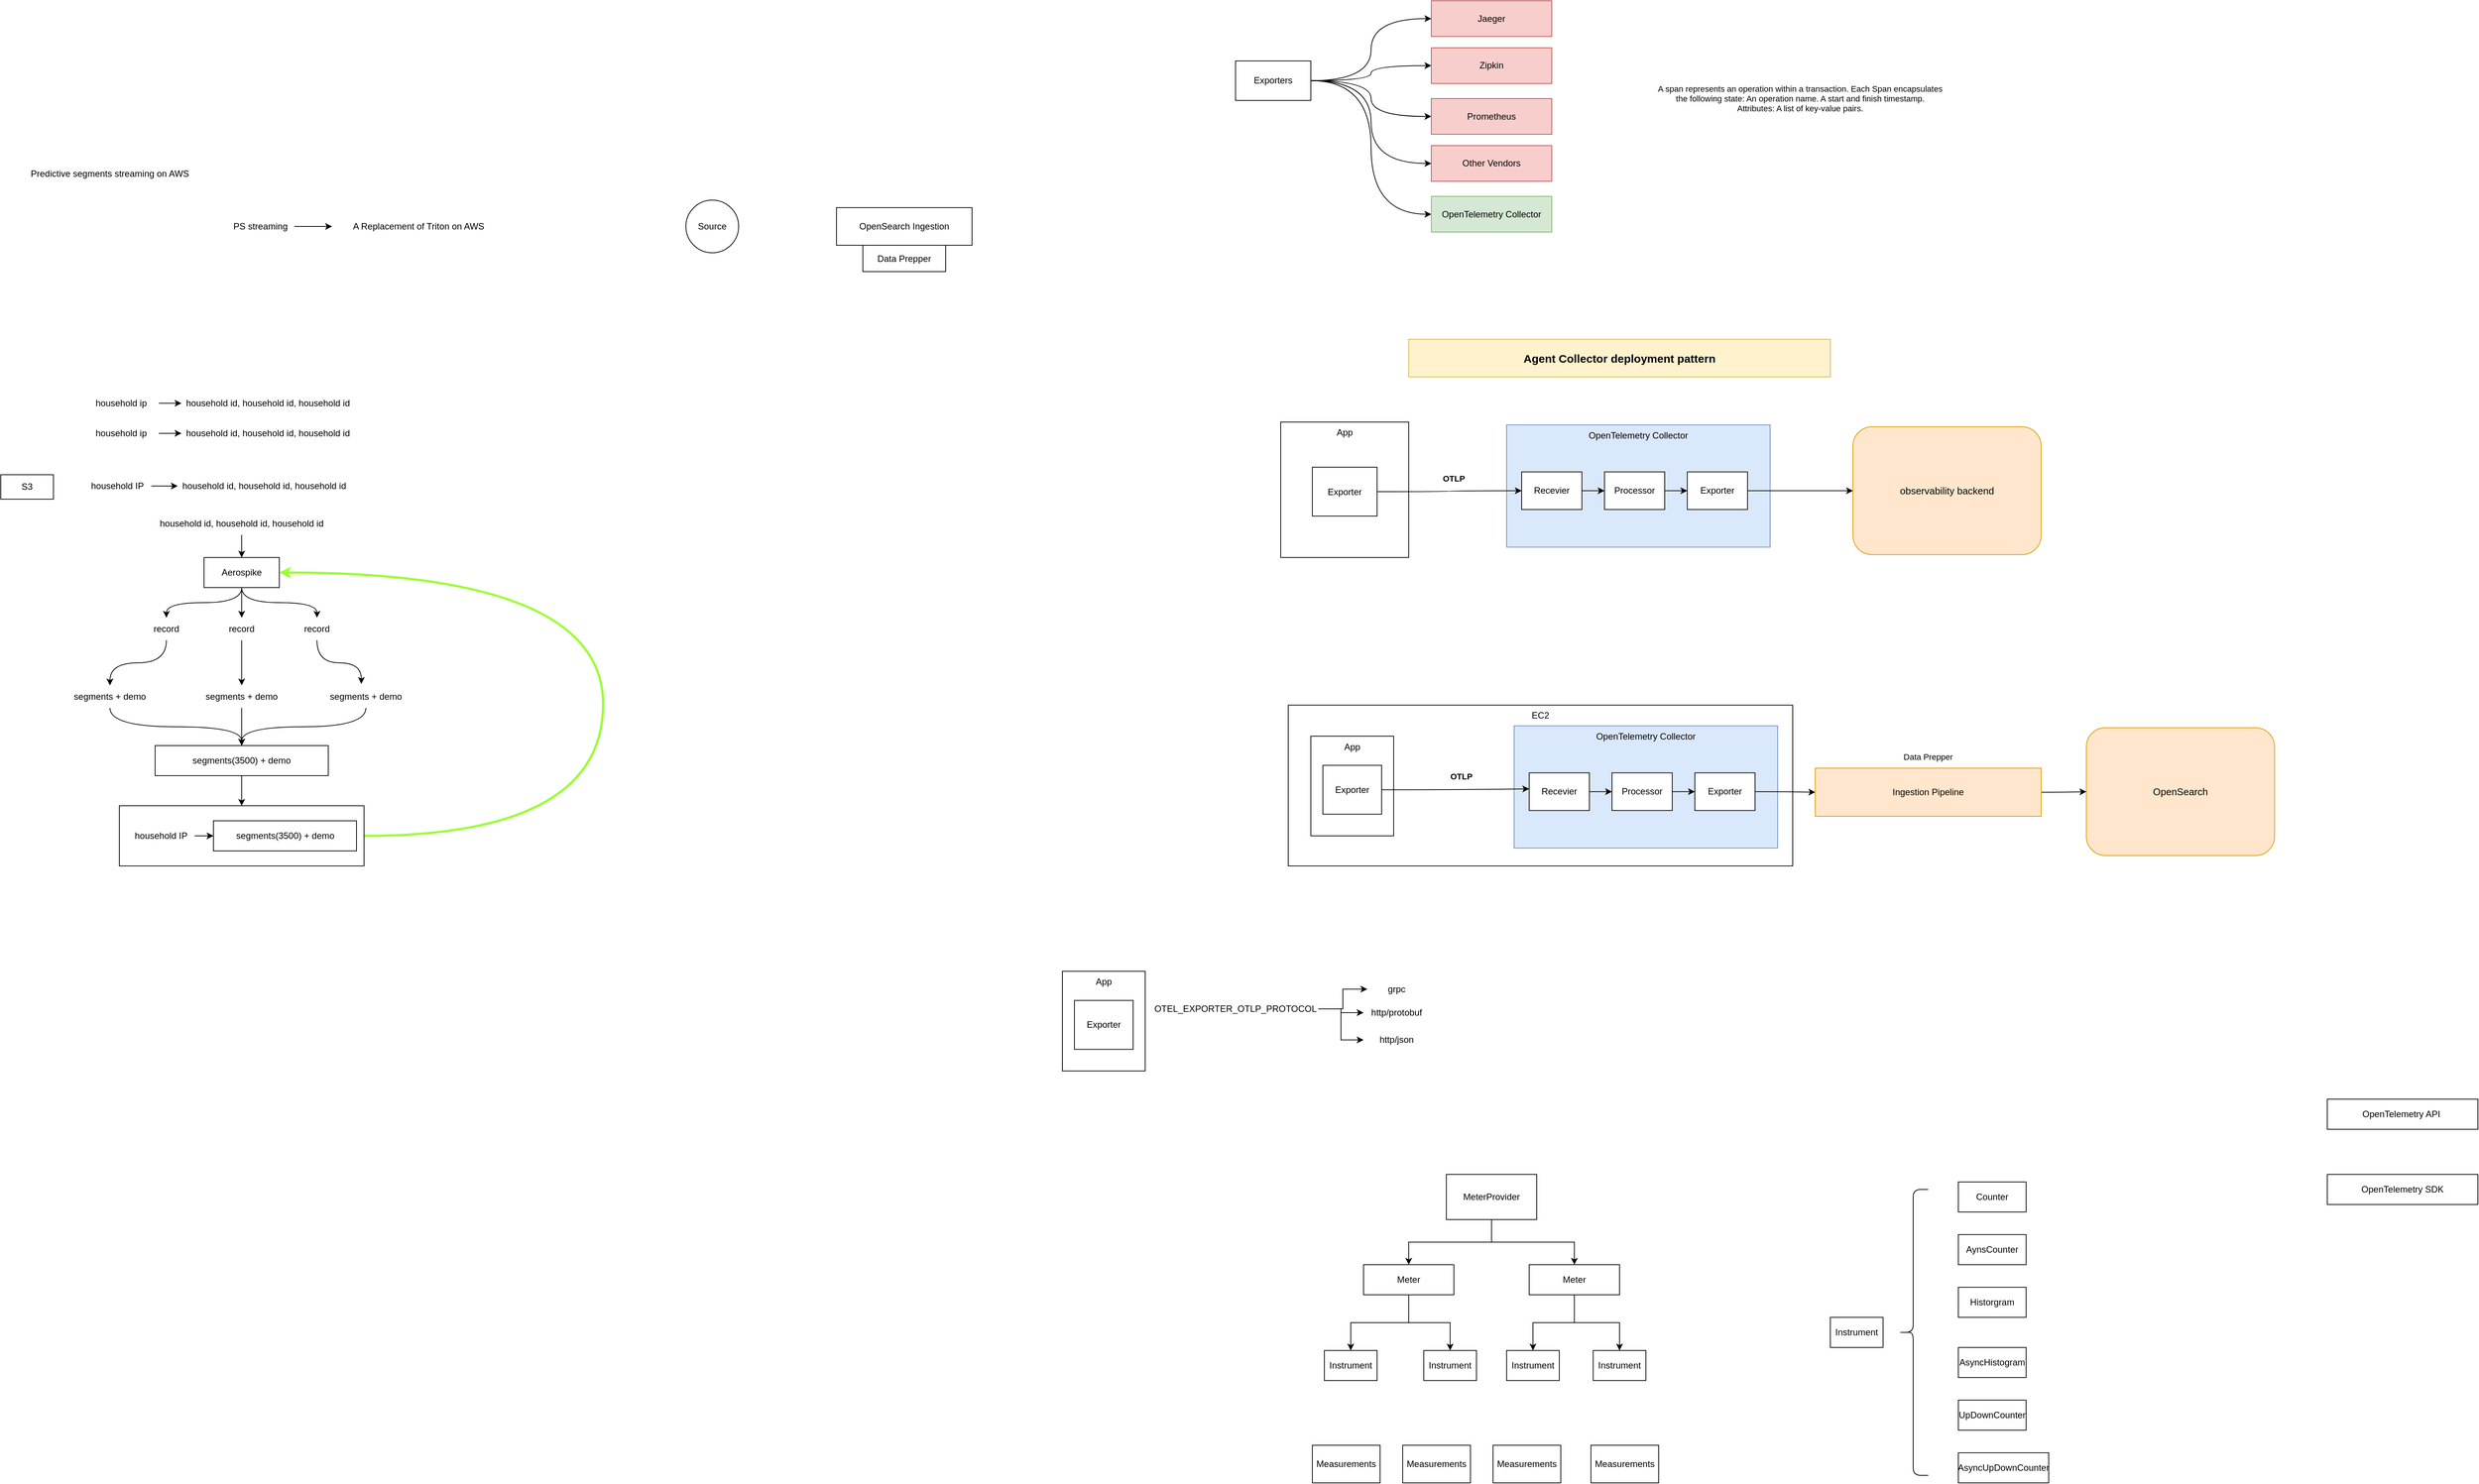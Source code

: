 <mxfile version="22.1.21" type="github">
  <diagram name="Page-1" id="aglCG6y4qYpq39_KEeoC">
    <mxGraphModel dx="1434" dy="1930" grid="1" gridSize="10" guides="1" tooltips="1" connect="1" arrows="1" fold="1" page="1" pageScale="1" pageWidth="827" pageHeight="1169" math="0" shadow="0">
      <root>
        <mxCell id="0" />
        <mxCell id="1" parent="0" />
        <mxCell id="kN55YoPe5K_Antq_4-WD-42" value="EC2" style="rounded=0;whiteSpace=wrap;html=1;verticalAlign=top;" parent="1" vertex="1">
          <mxGeometry x="1740" y="856.25" width="670" height="213.75" as="geometry" />
        </mxCell>
        <mxCell id="nK1HsDgh9BaosHYznmoO-1" value="App" style="rounded=0;whiteSpace=wrap;html=1;verticalAlign=top;" parent="1" vertex="1">
          <mxGeometry x="1770" y="897.5" width="110" height="132.5" as="geometry" />
        </mxCell>
        <mxCell id="kN55YoPe5K_Antq_4-WD-45" value="OpenSearch" style="rounded=1;whiteSpace=wrap;html=1;fontFamily=Helvetica;fontSize=13;fillColor=#ffe6cc;strokeColor=#d79b00;" parent="1" vertex="1">
          <mxGeometry x="2800" y="886.25" width="250" height="170" as="geometry" />
        </mxCell>
        <mxCell id="IQLyXkSy8vxl-1mdiMzb-57" style="edgeStyle=orthogonalEdgeStyle;shape=connector;curved=1;rounded=0;orthogonalLoop=1;jettySize=auto;html=1;entryX=1;entryY=0.5;entryDx=0;entryDy=0;labelBackgroundColor=default;strokeColor=#99FF33;align=center;verticalAlign=middle;fontFamily=Helvetica;fontSize=11;fontColor=default;endArrow=classic;strokeWidth=3;" parent="1" source="IQLyXkSy8vxl-1mdiMzb-55" target="IQLyXkSy8vxl-1mdiMzb-25" edge="1">
          <mxGeometry relative="1" as="geometry">
            <Array as="points">
              <mxPoint x="830" y="1030" />
              <mxPoint x="830" y="680" />
            </Array>
          </mxGeometry>
        </mxCell>
        <mxCell id="IQLyXkSy8vxl-1mdiMzb-55" value="" style="rounded=0;whiteSpace=wrap;html=1;" parent="1" vertex="1">
          <mxGeometry x="187.5" y="990" width="325" height="80" as="geometry" />
        </mxCell>
        <mxCell id="IQLyXkSy8vxl-1mdiMzb-2" value="Predictive segments streaming on AWS" style="text;html=1;strokeColor=none;fillColor=none;align=center;verticalAlign=middle;whiteSpace=wrap;rounded=0;" parent="1" vertex="1">
          <mxGeometry x="60" y="130" width="230" height="40" as="geometry" />
        </mxCell>
        <mxCell id="IQLyXkSy8vxl-1mdiMzb-3" value="A Replacement of Triton on AWS" style="text;html=1;strokeColor=none;fillColor=none;align=center;verticalAlign=middle;whiteSpace=wrap;rounded=0;" parent="1" vertex="1">
          <mxGeometry x="470" y="200" width="230" height="40" as="geometry" />
        </mxCell>
        <mxCell id="IQLyXkSy8vxl-1mdiMzb-5" style="edgeStyle=orthogonalEdgeStyle;rounded=0;orthogonalLoop=1;jettySize=auto;html=1;" parent="1" source="IQLyXkSy8vxl-1mdiMzb-4" target="IQLyXkSy8vxl-1mdiMzb-3" edge="1">
          <mxGeometry relative="1" as="geometry" />
        </mxCell>
        <mxCell id="IQLyXkSy8vxl-1mdiMzb-4" value="PS streaming" style="text;html=1;strokeColor=none;fillColor=none;align=center;verticalAlign=middle;whiteSpace=wrap;rounded=0;" parent="1" vertex="1">
          <mxGeometry x="330" y="200" width="90" height="40" as="geometry" />
        </mxCell>
        <mxCell id="IQLyXkSy8vxl-1mdiMzb-18" style="edgeStyle=orthogonalEdgeStyle;rounded=0;orthogonalLoop=1;jettySize=auto;html=1;" parent="1" source="IQLyXkSy8vxl-1mdiMzb-6" target="IQLyXkSy8vxl-1mdiMzb-7" edge="1">
          <mxGeometry relative="1" as="geometry" />
        </mxCell>
        <mxCell id="IQLyXkSy8vxl-1mdiMzb-6" value="household ip" style="text;html=1;strokeColor=none;fillColor=none;align=center;verticalAlign=middle;whiteSpace=wrap;rounded=0;" parent="1" vertex="1">
          <mxGeometry x="140" y="440" width="100" height="30" as="geometry" />
        </mxCell>
        <mxCell id="IQLyXkSy8vxl-1mdiMzb-7" value="household id, household id, household id" style="text;html=1;strokeColor=none;fillColor=none;align=center;verticalAlign=middle;whiteSpace=wrap;rounded=0;" parent="1" vertex="1">
          <mxGeometry x="270" y="440" width="230" height="30" as="geometry" />
        </mxCell>
        <mxCell id="IQLyXkSy8vxl-1mdiMzb-19" style="edgeStyle=orthogonalEdgeStyle;rounded=0;orthogonalLoop=1;jettySize=auto;html=1;" parent="1" source="IQLyXkSy8vxl-1mdiMzb-8" edge="1">
          <mxGeometry relative="1" as="geometry">
            <mxPoint x="270" y="495" as="targetPoint" />
          </mxGeometry>
        </mxCell>
        <mxCell id="IQLyXkSy8vxl-1mdiMzb-8" value="household ip" style="text;html=1;strokeColor=none;fillColor=none;align=center;verticalAlign=middle;whiteSpace=wrap;rounded=0;" parent="1" vertex="1">
          <mxGeometry x="140" y="480" width="100" height="30" as="geometry" />
        </mxCell>
        <mxCell id="IQLyXkSy8vxl-1mdiMzb-20" style="edgeStyle=orthogonalEdgeStyle;rounded=0;orthogonalLoop=1;jettySize=auto;html=1;" parent="1" source="IQLyXkSy8vxl-1mdiMzb-9" edge="1">
          <mxGeometry relative="1" as="geometry">
            <mxPoint x="265" y="565" as="targetPoint" />
          </mxGeometry>
        </mxCell>
        <mxCell id="IQLyXkSy8vxl-1mdiMzb-9" value="household IP" style="text;html=1;strokeColor=none;fillColor=none;align=center;verticalAlign=middle;whiteSpace=wrap;rounded=0;" parent="1" vertex="1">
          <mxGeometry x="140" y="550" width="90" height="30" as="geometry" />
        </mxCell>
        <mxCell id="IQLyXkSy8vxl-1mdiMzb-21" value="household id, household id, household id" style="text;html=1;strokeColor=none;fillColor=none;align=center;verticalAlign=middle;whiteSpace=wrap;rounded=0;" parent="1" vertex="1">
          <mxGeometry x="270" y="480" width="230" height="30" as="geometry" />
        </mxCell>
        <mxCell id="IQLyXkSy8vxl-1mdiMzb-23" value="household id, household id, household id" style="text;html=1;strokeColor=none;fillColor=none;align=center;verticalAlign=middle;whiteSpace=wrap;rounded=0;" parent="1" vertex="1">
          <mxGeometry x="265" y="550" width="230" height="30" as="geometry" />
        </mxCell>
        <mxCell id="IQLyXkSy8vxl-1mdiMzb-26" style="edgeStyle=orthogonalEdgeStyle;rounded=0;orthogonalLoop=1;jettySize=auto;html=1;" parent="1" source="IQLyXkSy8vxl-1mdiMzb-24" target="IQLyXkSy8vxl-1mdiMzb-25" edge="1">
          <mxGeometry relative="1" as="geometry" />
        </mxCell>
        <mxCell id="IQLyXkSy8vxl-1mdiMzb-24" value="household id, household id, household id" style="text;html=1;strokeColor=none;fillColor=none;align=center;verticalAlign=middle;whiteSpace=wrap;rounded=0;" parent="1" vertex="1">
          <mxGeometry x="235" y="600" width="230" height="30" as="geometry" />
        </mxCell>
        <mxCell id="IQLyXkSy8vxl-1mdiMzb-32" style="edgeStyle=orthogonalEdgeStyle;rounded=0;orthogonalLoop=1;jettySize=auto;html=1;curved=1;exitX=0.5;exitY=1;exitDx=0;exitDy=0;" parent="1" source="IQLyXkSy8vxl-1mdiMzb-25" target="IQLyXkSy8vxl-1mdiMzb-31" edge="1">
          <mxGeometry relative="1" as="geometry" />
        </mxCell>
        <mxCell id="IQLyXkSy8vxl-1mdiMzb-34" style="edgeStyle=orthogonalEdgeStyle;shape=connector;curved=1;rounded=0;orthogonalLoop=1;jettySize=auto;html=1;entryX=0.5;entryY=0;entryDx=0;entryDy=0;labelBackgroundColor=default;strokeColor=default;align=center;verticalAlign=middle;fontFamily=Helvetica;fontSize=11;fontColor=default;endArrow=classic;" parent="1" source="IQLyXkSy8vxl-1mdiMzb-25" target="IQLyXkSy8vxl-1mdiMzb-33" edge="1">
          <mxGeometry relative="1" as="geometry" />
        </mxCell>
        <mxCell id="IQLyXkSy8vxl-1mdiMzb-36" style="edgeStyle=orthogonalEdgeStyle;shape=connector;curved=1;rounded=0;orthogonalLoop=1;jettySize=auto;html=1;labelBackgroundColor=default;strokeColor=default;align=center;verticalAlign=middle;fontFamily=Helvetica;fontSize=11;fontColor=default;endArrow=classic;exitX=0.5;exitY=1;exitDx=0;exitDy=0;" parent="1" source="IQLyXkSy8vxl-1mdiMzb-25" target="IQLyXkSy8vxl-1mdiMzb-35" edge="1">
          <mxGeometry relative="1" as="geometry" />
        </mxCell>
        <mxCell id="IQLyXkSy8vxl-1mdiMzb-25" value="Aerospike" style="rounded=0;whiteSpace=wrap;html=1;" parent="1" vertex="1">
          <mxGeometry x="300" y="660" width="100" height="40" as="geometry" />
        </mxCell>
        <mxCell id="IQLyXkSy8vxl-1mdiMzb-41" style="edgeStyle=orthogonalEdgeStyle;shape=connector;curved=1;rounded=0;orthogonalLoop=1;jettySize=auto;html=1;entryX=0.5;entryY=0;entryDx=0;entryDy=0;labelBackgroundColor=default;strokeColor=default;align=center;verticalAlign=middle;fontFamily=Helvetica;fontSize=11;fontColor=default;endArrow=classic;" parent="1" source="IQLyXkSy8vxl-1mdiMzb-31" target="IQLyXkSy8vxl-1mdiMzb-37" edge="1">
          <mxGeometry relative="1" as="geometry" />
        </mxCell>
        <mxCell id="IQLyXkSy8vxl-1mdiMzb-31" value="record" style="text;html=1;strokeColor=none;fillColor=none;align=center;verticalAlign=middle;whiteSpace=wrap;rounded=0;" parent="1" vertex="1">
          <mxGeometry x="220" y="740" width="60" height="30" as="geometry" />
        </mxCell>
        <mxCell id="IQLyXkSy8vxl-1mdiMzb-43" style="edgeStyle=orthogonalEdgeStyle;shape=connector;curved=1;rounded=0;orthogonalLoop=1;jettySize=auto;html=1;labelBackgroundColor=default;strokeColor=default;align=center;verticalAlign=middle;fontFamily=Helvetica;fontSize=11;fontColor=default;endArrow=classic;" parent="1" source="IQLyXkSy8vxl-1mdiMzb-33" target="IQLyXkSy8vxl-1mdiMzb-42" edge="1">
          <mxGeometry relative="1" as="geometry" />
        </mxCell>
        <mxCell id="IQLyXkSy8vxl-1mdiMzb-33" value="record" style="text;html=1;strokeColor=none;fillColor=none;align=center;verticalAlign=middle;whiteSpace=wrap;rounded=0;" parent="1" vertex="1">
          <mxGeometry x="320" y="740" width="60" height="30" as="geometry" />
        </mxCell>
        <mxCell id="IQLyXkSy8vxl-1mdiMzb-35" value="record" style="text;html=1;strokeColor=none;fillColor=none;align=center;verticalAlign=middle;whiteSpace=wrap;rounded=0;" parent="1" vertex="1">
          <mxGeometry x="420" y="740" width="60" height="30" as="geometry" />
        </mxCell>
        <mxCell id="IQLyXkSy8vxl-1mdiMzb-49" style="edgeStyle=orthogonalEdgeStyle;shape=connector;curved=1;rounded=0;orthogonalLoop=1;jettySize=auto;html=1;entryX=0.5;entryY=0;entryDx=0;entryDy=0;labelBackgroundColor=default;strokeColor=default;align=center;verticalAlign=middle;fontFamily=Helvetica;fontSize=11;fontColor=default;endArrow=classic;exitX=0.5;exitY=1;exitDx=0;exitDy=0;" parent="1" source="IQLyXkSy8vxl-1mdiMzb-37" target="IQLyXkSy8vxl-1mdiMzb-48" edge="1">
          <mxGeometry relative="1" as="geometry" />
        </mxCell>
        <mxCell id="IQLyXkSy8vxl-1mdiMzb-37" value="segments + demo" style="text;html=1;strokeColor=none;fillColor=none;align=center;verticalAlign=middle;whiteSpace=wrap;rounded=0;" parent="1" vertex="1">
          <mxGeometry x="120" y="830" width="110" height="30" as="geometry" />
        </mxCell>
        <mxCell id="IQLyXkSy8vxl-1mdiMzb-50" style="edgeStyle=orthogonalEdgeStyle;shape=connector;curved=1;rounded=0;orthogonalLoop=1;jettySize=auto;html=1;labelBackgroundColor=default;strokeColor=default;align=center;verticalAlign=middle;fontFamily=Helvetica;fontSize=11;fontColor=default;endArrow=classic;" parent="1" source="IQLyXkSy8vxl-1mdiMzb-42" target="IQLyXkSy8vxl-1mdiMzb-48" edge="1">
          <mxGeometry relative="1" as="geometry" />
        </mxCell>
        <mxCell id="IQLyXkSy8vxl-1mdiMzb-42" value="segments + demo" style="text;html=1;strokeColor=none;fillColor=none;align=center;verticalAlign=middle;whiteSpace=wrap;rounded=0;" parent="1" vertex="1">
          <mxGeometry x="295" y="830" width="110" height="30" as="geometry" />
        </mxCell>
        <mxCell id="IQLyXkSy8vxl-1mdiMzb-51" style="edgeStyle=orthogonalEdgeStyle;shape=connector;curved=1;rounded=0;orthogonalLoop=1;jettySize=auto;html=1;entryX=0.5;entryY=0;entryDx=0;entryDy=0;labelBackgroundColor=default;strokeColor=default;align=center;verticalAlign=middle;fontFamily=Helvetica;fontSize=11;fontColor=default;endArrow=classic;" parent="1" source="IQLyXkSy8vxl-1mdiMzb-44" target="IQLyXkSy8vxl-1mdiMzb-48" edge="1">
          <mxGeometry relative="1" as="geometry" />
        </mxCell>
        <mxCell id="IQLyXkSy8vxl-1mdiMzb-44" value="segments + demo" style="text;html=1;strokeColor=none;fillColor=none;align=center;verticalAlign=middle;whiteSpace=wrap;rounded=0;" parent="1" vertex="1">
          <mxGeometry x="460" y="830" width="110" height="30" as="geometry" />
        </mxCell>
        <mxCell id="IQLyXkSy8vxl-1mdiMzb-45" style="edgeStyle=orthogonalEdgeStyle;shape=connector;curved=1;rounded=0;orthogonalLoop=1;jettySize=auto;html=1;entryX=0.445;entryY=-0.067;entryDx=0;entryDy=0;entryPerimeter=0;labelBackgroundColor=default;strokeColor=default;align=center;verticalAlign=middle;fontFamily=Helvetica;fontSize=11;fontColor=default;endArrow=classic;" parent="1" source="IQLyXkSy8vxl-1mdiMzb-35" target="IQLyXkSy8vxl-1mdiMzb-44" edge="1">
          <mxGeometry relative="1" as="geometry" />
        </mxCell>
        <mxCell id="IQLyXkSy8vxl-1mdiMzb-53" style="edgeStyle=orthogonalEdgeStyle;shape=connector;curved=1;rounded=0;orthogonalLoop=1;jettySize=auto;html=1;labelBackgroundColor=default;strokeColor=default;align=center;verticalAlign=middle;fontFamily=Helvetica;fontSize=11;fontColor=default;endArrow=classic;" parent="1" source="IQLyXkSy8vxl-1mdiMzb-47" target="IQLyXkSy8vxl-1mdiMzb-52" edge="1">
          <mxGeometry relative="1" as="geometry" />
        </mxCell>
        <mxCell id="IQLyXkSy8vxl-1mdiMzb-47" value="household IP" style="text;html=1;strokeColor=none;fillColor=none;align=center;verticalAlign=middle;whiteSpace=wrap;rounded=0;" parent="1" vertex="1">
          <mxGeometry x="197.5" y="1015" width="90" height="30" as="geometry" />
        </mxCell>
        <mxCell id="IQLyXkSy8vxl-1mdiMzb-56" style="edgeStyle=orthogonalEdgeStyle;shape=connector;curved=1;rounded=0;orthogonalLoop=1;jettySize=auto;html=1;labelBackgroundColor=default;strokeColor=default;align=center;verticalAlign=middle;fontFamily=Helvetica;fontSize=11;fontColor=default;endArrow=classic;" parent="1" source="IQLyXkSy8vxl-1mdiMzb-48" target="IQLyXkSy8vxl-1mdiMzb-55" edge="1">
          <mxGeometry relative="1" as="geometry" />
        </mxCell>
        <mxCell id="IQLyXkSy8vxl-1mdiMzb-48" value="segments(3500) + demo" style="rounded=0;whiteSpace=wrap;html=1;" parent="1" vertex="1">
          <mxGeometry x="235" y="910" width="230" height="40" as="geometry" />
        </mxCell>
        <mxCell id="IQLyXkSy8vxl-1mdiMzb-52" value="segments(3500) + demo" style="rounded=0;whiteSpace=wrap;html=1;" parent="1" vertex="1">
          <mxGeometry x="312.5" y="1010" width="190" height="40" as="geometry" />
        </mxCell>
        <mxCell id="IQLyXkSy8vxl-1mdiMzb-58" value="S3" style="rounded=0;whiteSpace=wrap;html=1;" parent="1" vertex="1">
          <mxGeometry x="30" y="550" width="70" height="32.5" as="geometry" />
        </mxCell>
        <mxCell id="kN55YoPe5K_Antq_4-WD-1" value="OpenSearch Ingestion" style="rounded=0;whiteSpace=wrap;html=1;" parent="1" vertex="1">
          <mxGeometry x="1140" y="195" width="180" height="50" as="geometry" />
        </mxCell>
        <mxCell id="kN55YoPe5K_Antq_4-WD-3" value="Source" style="ellipse;whiteSpace=wrap;html=1;" parent="1" vertex="1">
          <mxGeometry x="940" y="185" width="70" height="70" as="geometry" />
        </mxCell>
        <mxCell id="kN55YoPe5K_Antq_4-WD-4" value="Data Prepper" style="rounded=0;whiteSpace=wrap;html=1;" parent="1" vertex="1">
          <mxGeometry x="1175" y="245" width="110" height="35" as="geometry" />
        </mxCell>
        <mxCell id="kN55YoPe5K_Antq_4-WD-6" value="OpenTelemetry Collector" style="rounded=0;whiteSpace=wrap;html=1;verticalAlign=top;fillColor=#dae8fc;strokeColor=#6c8ebf;" parent="1" vertex="1">
          <mxGeometry x="2030" y="483.75" width="350" height="162.5" as="geometry" />
        </mxCell>
        <mxCell id="kN55YoPe5K_Antq_4-WD-25" style="edgeStyle=orthogonalEdgeStyle;shape=connector;curved=1;rounded=0;orthogonalLoop=1;jettySize=auto;html=1;labelBackgroundColor=default;strokeColor=default;align=center;verticalAlign=middle;fontFamily=Helvetica;fontSize=11;fontColor=default;endArrow=classic;" parent="1" source="kN55YoPe5K_Antq_4-WD-7" target="kN55YoPe5K_Antq_4-WD-8" edge="1">
          <mxGeometry relative="1" as="geometry" />
        </mxCell>
        <mxCell id="kN55YoPe5K_Antq_4-WD-7" value="Recevier" style="rounded=0;whiteSpace=wrap;html=1;" parent="1" vertex="1">
          <mxGeometry x="2050" y="546.25" width="80" height="50" as="geometry" />
        </mxCell>
        <mxCell id="kN55YoPe5K_Antq_4-WD-26" style="edgeStyle=orthogonalEdgeStyle;shape=connector;curved=1;rounded=0;orthogonalLoop=1;jettySize=auto;html=1;labelBackgroundColor=default;strokeColor=default;align=center;verticalAlign=middle;fontFamily=Helvetica;fontSize=11;fontColor=default;endArrow=classic;" parent="1" source="kN55YoPe5K_Antq_4-WD-8" target="kN55YoPe5K_Antq_4-WD-9" edge="1">
          <mxGeometry relative="1" as="geometry" />
        </mxCell>
        <mxCell id="kN55YoPe5K_Antq_4-WD-8" value="Processor" style="rounded=0;whiteSpace=wrap;html=1;" parent="1" vertex="1">
          <mxGeometry x="2160" y="546.25" width="80" height="50" as="geometry" />
        </mxCell>
        <mxCell id="kN55YoPe5K_Antq_4-WD-28" style="edgeStyle=orthogonalEdgeStyle;shape=connector;curved=1;rounded=0;orthogonalLoop=1;jettySize=auto;html=1;labelBackgroundColor=default;strokeColor=default;align=center;verticalAlign=middle;fontFamily=Helvetica;fontSize=11;fontColor=default;endArrow=classic;" parent="1" source="kN55YoPe5K_Antq_4-WD-9" target="kN55YoPe5K_Antq_4-WD-27" edge="1">
          <mxGeometry relative="1" as="geometry" />
        </mxCell>
        <mxCell id="kN55YoPe5K_Antq_4-WD-9" value="Exporter" style="rounded=0;whiteSpace=wrap;html=1;" parent="1" vertex="1">
          <mxGeometry x="2270" y="546.25" width="80" height="50" as="geometry" />
        </mxCell>
        <mxCell id="kN55YoPe5K_Antq_4-WD-10" value="App" style="rounded=0;whiteSpace=wrap;html=1;verticalAlign=top;" parent="1" vertex="1">
          <mxGeometry x="1730" y="480" width="170" height="180" as="geometry" />
        </mxCell>
        <mxCell id="kN55YoPe5K_Antq_4-WD-24" style="edgeStyle=orthogonalEdgeStyle;shape=connector;curved=1;rounded=0;orthogonalLoop=1;jettySize=auto;html=1;entryX=0;entryY=0.5;entryDx=0;entryDy=0;labelBackgroundColor=default;strokeColor=default;align=center;verticalAlign=middle;fontFamily=Helvetica;fontSize=11;fontColor=default;endArrow=classic;" parent="1" source="kN55YoPe5K_Antq_4-WD-11" target="kN55YoPe5K_Antq_4-WD-7" edge="1">
          <mxGeometry relative="1" as="geometry" />
        </mxCell>
        <mxCell id="kN55YoPe5K_Antq_4-WD-11" value="Exporter" style="rounded=0;whiteSpace=wrap;html=1;" parent="1" vertex="1">
          <mxGeometry x="1772" y="540" width="86" height="65" as="geometry" />
        </mxCell>
        <mxCell id="kN55YoPe5K_Antq_4-WD-18" style="edgeStyle=orthogonalEdgeStyle;rounded=0;orthogonalLoop=1;jettySize=auto;html=1;entryX=0;entryY=0.5;entryDx=0;entryDy=0;curved=1;" parent="1" source="kN55YoPe5K_Antq_4-WD-13" target="kN55YoPe5K_Antq_4-WD-14" edge="1">
          <mxGeometry relative="1" as="geometry">
            <mxPoint x="1900" y="-77.5" as="targetPoint" />
          </mxGeometry>
        </mxCell>
        <mxCell id="kN55YoPe5K_Antq_4-WD-19" style="edgeStyle=orthogonalEdgeStyle;rounded=0;orthogonalLoop=1;jettySize=auto;html=1;entryX=0;entryY=0.5;entryDx=0;entryDy=0;curved=1;" parent="1" source="kN55YoPe5K_Antq_4-WD-13" target="kN55YoPe5K_Antq_4-WD-15" edge="1">
          <mxGeometry relative="1" as="geometry" />
        </mxCell>
        <mxCell id="kN55YoPe5K_Antq_4-WD-20" style="edgeStyle=orthogonalEdgeStyle;rounded=0;orthogonalLoop=1;jettySize=auto;html=1;curved=1;" parent="1" source="kN55YoPe5K_Antq_4-WD-13" target="kN55YoPe5K_Antq_4-WD-16" edge="1">
          <mxGeometry relative="1" as="geometry" />
        </mxCell>
        <mxCell id="kN55YoPe5K_Antq_4-WD-21" style="edgeStyle=orthogonalEdgeStyle;rounded=0;orthogonalLoop=1;jettySize=auto;html=1;entryX=0;entryY=0.5;entryDx=0;entryDy=0;curved=1;" parent="1" source="kN55YoPe5K_Antq_4-WD-13" target="kN55YoPe5K_Antq_4-WD-17" edge="1">
          <mxGeometry relative="1" as="geometry" />
        </mxCell>
        <mxCell id="kN55YoPe5K_Antq_4-WD-23" style="edgeStyle=orthogonalEdgeStyle;shape=connector;curved=1;rounded=0;orthogonalLoop=1;jettySize=auto;html=1;entryX=0;entryY=0.5;entryDx=0;entryDy=0;labelBackgroundColor=default;strokeColor=default;align=center;verticalAlign=middle;fontFamily=Helvetica;fontSize=11;fontColor=default;endArrow=classic;" parent="1" source="kN55YoPe5K_Antq_4-WD-13" target="kN55YoPe5K_Antq_4-WD-22" edge="1">
          <mxGeometry relative="1" as="geometry" />
        </mxCell>
        <mxCell id="kN55YoPe5K_Antq_4-WD-13" value="Exporters" style="rounded=0;whiteSpace=wrap;html=1;" parent="1" vertex="1">
          <mxGeometry x="1670" width="100" height="52.5" as="geometry" />
        </mxCell>
        <mxCell id="kN55YoPe5K_Antq_4-WD-14" value="OpenTelemetry Collector" style="rounded=0;whiteSpace=wrap;html=1;verticalAlign=middle;fillColor=#d5e8d4;strokeColor=#82b366;" parent="1" vertex="1">
          <mxGeometry x="1930" y="180" width="160" height="47.5" as="geometry" />
        </mxCell>
        <mxCell id="kN55YoPe5K_Antq_4-WD-15" value="Jaeger" style="rounded=0;whiteSpace=wrap;html=1;verticalAlign=middle;fillColor=#f8cecc;strokeColor=#b85450;" parent="1" vertex="1">
          <mxGeometry x="1930" y="-80" width="160" height="47.5" as="geometry" />
        </mxCell>
        <mxCell id="kN55YoPe5K_Antq_4-WD-16" value="Zipkin" style="rounded=0;whiteSpace=wrap;html=1;verticalAlign=middle;fillColor=#f8cecc;strokeColor=#b85450;" parent="1" vertex="1">
          <mxGeometry x="1930" y="-17.5" width="160" height="47.5" as="geometry" />
        </mxCell>
        <mxCell id="kN55YoPe5K_Antq_4-WD-17" value="Prometheus" style="rounded=0;whiteSpace=wrap;html=1;verticalAlign=middle;fillColor=#f8cecc;strokeColor=#b85450;" parent="1" vertex="1">
          <mxGeometry x="1930" y="50" width="160" height="47.5" as="geometry" />
        </mxCell>
        <mxCell id="kN55YoPe5K_Antq_4-WD-22" value="Other Vendors" style="rounded=0;whiteSpace=wrap;html=1;verticalAlign=middle;fillColor=#f8cecc;strokeColor=#b85450;" parent="1" vertex="1">
          <mxGeometry x="1930" y="112.5" width="160" height="47.5" as="geometry" />
        </mxCell>
        <mxCell id="kN55YoPe5K_Antq_4-WD-27" value="observability backend" style="rounded=1;whiteSpace=wrap;html=1;fontFamily=Helvetica;fontSize=13;fillColor=#ffe6cc;strokeColor=#d79b00;" parent="1" vertex="1">
          <mxGeometry x="2490" y="486.25" width="250" height="170" as="geometry" />
        </mxCell>
        <mxCell id="kN55YoPe5K_Antq_4-WD-29" value="A span represents an operation within a transaction. Each Span encapsulates the following state: An operation name. A start and finish timestamp. Attributes: A list of key-value pairs." style="text;html=1;strokeColor=none;fillColor=none;align=center;verticalAlign=middle;whiteSpace=wrap;rounded=0;fontSize=11;fontFamily=Helvetica;fontColor=default;" parent="1" vertex="1">
          <mxGeometry x="2230" y="10" width="380" height="79" as="geometry" />
        </mxCell>
        <mxCell id="kN55YoPe5K_Antq_4-WD-30" value="OTLP" style="text;html=1;strokeColor=none;fillColor=none;align=center;verticalAlign=middle;whiteSpace=wrap;rounded=0;fontSize=11;fontFamily=Helvetica;fontColor=default;fontStyle=1" parent="1" vertex="1">
          <mxGeometry x="1930" y="540" width="60" height="30" as="geometry" />
        </mxCell>
        <mxCell id="kN55YoPe5K_Antq_4-WD-32" value="Agent Collector deployment pattern" style="rounded=0;whiteSpace=wrap;html=1;fontFamily=Helvetica;fontSize=15;fillColor=#fff2cc;strokeColor=#d6b656;fontStyle=1" parent="1" vertex="1">
          <mxGeometry x="1900" y="370" width="560" height="50" as="geometry" />
        </mxCell>
        <mxCell id="kN55YoPe5K_Antq_4-WD-35" value="OpenTelemetry Collector" style="rounded=0;whiteSpace=wrap;html=1;verticalAlign=top;fillColor=#dae8fc;strokeColor=#6c8ebf;" parent="1" vertex="1">
          <mxGeometry x="2040" y="883.75" width="350" height="162.5" as="geometry" />
        </mxCell>
        <mxCell id="kN55YoPe5K_Antq_4-WD-36" style="edgeStyle=orthogonalEdgeStyle;shape=connector;curved=1;rounded=0;orthogonalLoop=1;jettySize=auto;html=1;labelBackgroundColor=default;strokeColor=default;align=center;verticalAlign=middle;fontFamily=Helvetica;fontSize=11;fontColor=default;endArrow=classic;" parent="1" source="kN55YoPe5K_Antq_4-WD-37" target="kN55YoPe5K_Antq_4-WD-39" edge="1">
          <mxGeometry relative="1" as="geometry" />
        </mxCell>
        <mxCell id="kN55YoPe5K_Antq_4-WD-37" value="Recevier" style="rounded=0;whiteSpace=wrap;html=1;" parent="1" vertex="1">
          <mxGeometry x="2060" y="946.25" width="80" height="50" as="geometry" />
        </mxCell>
        <mxCell id="kN55YoPe5K_Antq_4-WD-38" style="edgeStyle=orthogonalEdgeStyle;shape=connector;curved=1;rounded=0;orthogonalLoop=1;jettySize=auto;html=1;labelBackgroundColor=default;strokeColor=default;align=center;verticalAlign=middle;fontFamily=Helvetica;fontSize=11;fontColor=default;endArrow=classic;" parent="1" source="kN55YoPe5K_Antq_4-WD-39" target="kN55YoPe5K_Antq_4-WD-41" edge="1">
          <mxGeometry relative="1" as="geometry" />
        </mxCell>
        <mxCell id="kN55YoPe5K_Antq_4-WD-39" value="Processor" style="rounded=0;whiteSpace=wrap;html=1;" parent="1" vertex="1">
          <mxGeometry x="2170" y="946.25" width="80" height="50" as="geometry" />
        </mxCell>
        <mxCell id="kN55YoPe5K_Antq_4-WD-49" style="edgeStyle=orthogonalEdgeStyle;shape=connector;curved=1;rounded=0;orthogonalLoop=1;jettySize=auto;html=1;labelBackgroundColor=default;strokeColor=default;align=center;verticalAlign=middle;fontFamily=Helvetica;fontSize=11;fontColor=default;endArrow=classic;" parent="1" source="kN55YoPe5K_Antq_4-WD-41" target="kN55YoPe5K_Antq_4-WD-47" edge="1">
          <mxGeometry relative="1" as="geometry" />
        </mxCell>
        <mxCell id="kN55YoPe5K_Antq_4-WD-41" value="Exporter" style="rounded=0;whiteSpace=wrap;html=1;" parent="1" vertex="1">
          <mxGeometry x="2280" y="946.25" width="80" height="50" as="geometry" />
        </mxCell>
        <mxCell id="kN55YoPe5K_Antq_4-WD-43" style="edgeStyle=orthogonalEdgeStyle;shape=connector;curved=1;rounded=0;orthogonalLoop=1;jettySize=auto;html=1;entryX=0;entryY=0.5;entryDx=0;entryDy=0;labelBackgroundColor=default;strokeColor=default;align=center;verticalAlign=middle;fontFamily=Helvetica;fontSize=11;fontColor=default;endArrow=classic;" parent="1" source="kN55YoPe5K_Antq_4-WD-44" edge="1">
          <mxGeometry relative="1" as="geometry">
            <mxPoint x="2060" y="967.5" as="targetPoint" />
          </mxGeometry>
        </mxCell>
        <mxCell id="kN55YoPe5K_Antq_4-WD-44" value="Exporter" style="rounded=0;whiteSpace=wrap;html=1;" parent="1" vertex="1">
          <mxGeometry x="1786" y="936.25" width="78" height="65" as="geometry" />
        </mxCell>
        <mxCell id="kN55YoPe5K_Antq_4-WD-46" value="OTLP" style="text;html=1;strokeColor=none;fillColor=none;align=center;verticalAlign=middle;whiteSpace=wrap;rounded=0;fontSize=11;fontFamily=Helvetica;fontColor=default;fontStyle=1" parent="1" vertex="1">
          <mxGeometry x="1940" y="936.25" width="60" height="30" as="geometry" />
        </mxCell>
        <mxCell id="kN55YoPe5K_Antq_4-WD-50" style="edgeStyle=orthogonalEdgeStyle;shape=connector;curved=1;rounded=0;orthogonalLoop=1;jettySize=auto;html=1;labelBackgroundColor=default;strokeColor=default;align=center;verticalAlign=middle;fontFamily=Helvetica;fontSize=11;fontColor=default;endArrow=classic;" parent="1" source="kN55YoPe5K_Antq_4-WD-47" target="kN55YoPe5K_Antq_4-WD-45" edge="1">
          <mxGeometry relative="1" as="geometry" />
        </mxCell>
        <mxCell id="kN55YoPe5K_Antq_4-WD-47" value="Ingestion Pipeline" style="rounded=0;whiteSpace=wrap;html=1;fontFamily=Helvetica;fontSize=12;fillColor=#ffe6cc;strokeColor=#d79b00;" parent="1" vertex="1">
          <mxGeometry x="2440" y="940" width="300" height="64" as="geometry" />
        </mxCell>
        <mxCell id="kN55YoPe5K_Antq_4-WD-51" value="Data Prepper" style="text;html=1;strokeColor=none;fillColor=none;align=center;verticalAlign=middle;whiteSpace=wrap;rounded=0;fontSize=11;fontFamily=Helvetica;fontColor=default;" parent="1" vertex="1">
          <mxGeometry x="2545" y="910" width="90" height="30" as="geometry" />
        </mxCell>
        <mxCell id="nK1HsDgh9BaosHYznmoO-8" style="edgeStyle=orthogonalEdgeStyle;rounded=0;orthogonalLoop=1;jettySize=auto;html=1;" parent="1" source="nK1HsDgh9BaosHYznmoO-6" target="nK1HsDgh9BaosHYznmoO-7" edge="1">
          <mxGeometry relative="1" as="geometry" />
        </mxCell>
        <mxCell id="nK1HsDgh9BaosHYznmoO-10" style="edgeStyle=orthogonalEdgeStyle;rounded=0;orthogonalLoop=1;jettySize=auto;html=1;" parent="1" source="nK1HsDgh9BaosHYznmoO-6" target="nK1HsDgh9BaosHYznmoO-9" edge="1">
          <mxGeometry relative="1" as="geometry" />
        </mxCell>
        <mxCell id="nK1HsDgh9BaosHYznmoO-6" value="MeterProvider" style="rounded=0;whiteSpace=wrap;html=1;" parent="1" vertex="1">
          <mxGeometry x="1950" y="1480" width="120" height="60" as="geometry" />
        </mxCell>
        <mxCell id="nK1HsDgh9BaosHYznmoO-13" style="edgeStyle=orthogonalEdgeStyle;rounded=0;orthogonalLoop=1;jettySize=auto;html=1;" parent="1" source="nK1HsDgh9BaosHYznmoO-7" target="nK1HsDgh9BaosHYznmoO-11" edge="1">
          <mxGeometry relative="1" as="geometry" />
        </mxCell>
        <mxCell id="nK1HsDgh9BaosHYznmoO-26" style="edgeStyle=orthogonalEdgeStyle;rounded=0;orthogonalLoop=1;jettySize=auto;html=1;entryX=0.5;entryY=0;entryDx=0;entryDy=0;" parent="1" source="nK1HsDgh9BaosHYznmoO-7" target="nK1HsDgh9BaosHYznmoO-21" edge="1">
          <mxGeometry relative="1" as="geometry" />
        </mxCell>
        <mxCell id="nK1HsDgh9BaosHYznmoO-7" value="Meter" style="rounded=0;whiteSpace=wrap;html=1;" parent="1" vertex="1">
          <mxGeometry x="1840" y="1600" width="120" height="40" as="geometry" />
        </mxCell>
        <mxCell id="nK1HsDgh9BaosHYznmoO-24" style="edgeStyle=orthogonalEdgeStyle;rounded=0;orthogonalLoop=1;jettySize=auto;html=1;entryX=0.5;entryY=0;entryDx=0;entryDy=0;" parent="1" source="nK1HsDgh9BaosHYznmoO-9" target="nK1HsDgh9BaosHYznmoO-22" edge="1">
          <mxGeometry relative="1" as="geometry" />
        </mxCell>
        <mxCell id="nK1HsDgh9BaosHYznmoO-25" style="edgeStyle=orthogonalEdgeStyle;rounded=0;orthogonalLoop=1;jettySize=auto;html=1;entryX=0.5;entryY=0;entryDx=0;entryDy=0;" parent="1" source="nK1HsDgh9BaosHYznmoO-9" target="nK1HsDgh9BaosHYznmoO-23" edge="1">
          <mxGeometry relative="1" as="geometry" />
        </mxCell>
        <mxCell id="nK1HsDgh9BaosHYznmoO-9" value="Meter" style="rounded=0;whiteSpace=wrap;html=1;" parent="1" vertex="1">
          <mxGeometry x="2060" y="1600" width="120" height="40" as="geometry" />
        </mxCell>
        <mxCell id="nK1HsDgh9BaosHYznmoO-11" value="Instrument" style="rounded=0;whiteSpace=wrap;html=1;" parent="1" vertex="1">
          <mxGeometry x="1788" y="1714" width="70" height="40" as="geometry" />
        </mxCell>
        <mxCell id="nK1HsDgh9BaosHYznmoO-21" value="Instrument" style="rounded=0;whiteSpace=wrap;html=1;" parent="1" vertex="1">
          <mxGeometry x="1920" y="1714" width="70" height="40" as="geometry" />
        </mxCell>
        <mxCell id="nK1HsDgh9BaosHYznmoO-22" value="Instrument" style="rounded=0;whiteSpace=wrap;html=1;" parent="1" vertex="1">
          <mxGeometry x="2030" y="1714" width="70" height="40" as="geometry" />
        </mxCell>
        <mxCell id="nK1HsDgh9BaosHYznmoO-23" value="Instrument" style="rounded=0;whiteSpace=wrap;html=1;" parent="1" vertex="1">
          <mxGeometry x="2145" y="1714" width="70" height="40" as="geometry" />
        </mxCell>
        <mxCell id="nK1HsDgh9BaosHYznmoO-28" value="Instrument" style="rounded=0;whiteSpace=wrap;html=1;" parent="1" vertex="1">
          <mxGeometry x="2460" y="1670" width="70" height="40" as="geometry" />
        </mxCell>
        <mxCell id="nK1HsDgh9BaosHYznmoO-29" value="Counter" style="rounded=0;whiteSpace=wrap;html=1;" parent="1" vertex="1">
          <mxGeometry x="2630" y="1490" width="90" height="40" as="geometry" />
        </mxCell>
        <mxCell id="nK1HsDgh9BaosHYznmoO-30" value="AynsCounter" style="rounded=0;whiteSpace=wrap;html=1;" parent="1" vertex="1">
          <mxGeometry x="2630" y="1560" width="90" height="40" as="geometry" />
        </mxCell>
        <mxCell id="nK1HsDgh9BaosHYznmoO-31" value="Historgram" style="rounded=0;whiteSpace=wrap;html=1;" parent="1" vertex="1">
          <mxGeometry x="2630" y="1630" width="90" height="40" as="geometry" />
        </mxCell>
        <mxCell id="nK1HsDgh9BaosHYznmoO-32" value="AsyncHistogram" style="rounded=0;whiteSpace=wrap;html=1;" parent="1" vertex="1">
          <mxGeometry x="2630" y="1710" width="90" height="40" as="geometry" />
        </mxCell>
        <mxCell id="nK1HsDgh9BaosHYznmoO-33" value="UpDownCounter" style="rounded=0;whiteSpace=wrap;html=1;" parent="1" vertex="1">
          <mxGeometry x="2630" y="1780" width="90" height="40" as="geometry" />
        </mxCell>
        <mxCell id="nK1HsDgh9BaosHYznmoO-34" value="AsyncUpDownCounter" style="rounded=0;whiteSpace=wrap;html=1;" parent="1" vertex="1">
          <mxGeometry x="2630" y="1850" width="120" height="40" as="geometry" />
        </mxCell>
        <mxCell id="nK1HsDgh9BaosHYznmoO-36" value="" style="shape=curlyBracket;whiteSpace=wrap;html=1;rounded=1;labelPosition=left;verticalLabelPosition=middle;align=right;verticalAlign=middle;fontSize=14;fontStyle=1" parent="1" vertex="1">
          <mxGeometry x="2550" y="1500" width="40" height="380" as="geometry" />
        </mxCell>
        <mxCell id="nK1HsDgh9BaosHYznmoO-37" value="Measurements" style="rounded=0;whiteSpace=wrap;html=1;" parent="1" vertex="1">
          <mxGeometry x="2012" y="1840" width="90" height="50" as="geometry" />
        </mxCell>
        <mxCell id="nK1HsDgh9BaosHYznmoO-38" value="Measurements" style="rounded=0;whiteSpace=wrap;html=1;" parent="1" vertex="1">
          <mxGeometry x="2142" y="1840" width="90" height="50" as="geometry" />
        </mxCell>
        <mxCell id="nK1HsDgh9BaosHYznmoO-39" value="Measurements" style="rounded=0;whiteSpace=wrap;html=1;" parent="1" vertex="1">
          <mxGeometry x="1892" y="1840" width="90" height="50" as="geometry" />
        </mxCell>
        <mxCell id="nK1HsDgh9BaosHYznmoO-40" value="Measurements" style="rounded=0;whiteSpace=wrap;html=1;" parent="1" vertex="1">
          <mxGeometry x="1772" y="1840" width="90" height="50" as="geometry" />
        </mxCell>
        <mxCell id="D2WARKZRk6addrDwFCrJ-1" value="OpenTelemetry API&amp;nbsp;" style="rounded=0;whiteSpace=wrap;html=1;" vertex="1" parent="1">
          <mxGeometry x="3120" y="1380" width="200" height="40" as="geometry" />
        </mxCell>
        <mxCell id="D2WARKZRk6addrDwFCrJ-2" value="OpenTelemetry SDK" style="rounded=0;whiteSpace=wrap;html=1;" vertex="1" parent="1">
          <mxGeometry x="3120" y="1480" width="200" height="40" as="geometry" />
        </mxCell>
        <mxCell id="D2WARKZRk6addrDwFCrJ-3" value="App" style="rounded=0;whiteSpace=wrap;html=1;verticalAlign=top;" vertex="1" parent="1">
          <mxGeometry x="1440" y="1210" width="110" height="132.5" as="geometry" />
        </mxCell>
        <mxCell id="D2WARKZRk6addrDwFCrJ-4" value="Exporter" style="rounded=0;whiteSpace=wrap;html=1;" vertex="1" parent="1">
          <mxGeometry x="1456" y="1248.75" width="78" height="65" as="geometry" />
        </mxCell>
        <mxCell id="D2WARKZRk6addrDwFCrJ-14" style="edgeStyle=orthogonalEdgeStyle;rounded=0;orthogonalLoop=1;jettySize=auto;html=1;" edge="1" parent="1" source="D2WARKZRk6addrDwFCrJ-5" target="D2WARKZRk6addrDwFCrJ-7">
          <mxGeometry relative="1" as="geometry" />
        </mxCell>
        <mxCell id="D2WARKZRk6addrDwFCrJ-15" style="edgeStyle=orthogonalEdgeStyle;rounded=0;orthogonalLoop=1;jettySize=auto;html=1;" edge="1" parent="1" source="D2WARKZRk6addrDwFCrJ-5" target="D2WARKZRk6addrDwFCrJ-8">
          <mxGeometry relative="1" as="geometry" />
        </mxCell>
        <mxCell id="D2WARKZRk6addrDwFCrJ-16" style="edgeStyle=orthogonalEdgeStyle;rounded=0;orthogonalLoop=1;jettySize=auto;html=1;entryX=0;entryY=0.5;entryDx=0;entryDy=0;" edge="1" parent="1" source="D2WARKZRk6addrDwFCrJ-5" target="D2WARKZRk6addrDwFCrJ-9">
          <mxGeometry relative="1" as="geometry" />
        </mxCell>
        <mxCell id="D2WARKZRk6addrDwFCrJ-5" value="OTEL_EXPORTER_OTLP_PROTOCOL" style="text;html=1;strokeColor=none;fillColor=none;align=center;verticalAlign=middle;whiteSpace=wrap;rounded=0;" vertex="1" parent="1">
          <mxGeometry x="1560" y="1240" width="220" height="40" as="geometry" />
        </mxCell>
        <mxCell id="D2WARKZRk6addrDwFCrJ-7" value="grpc" style="text;html=1;strokeColor=none;fillColor=none;align=center;verticalAlign=middle;whiteSpace=wrap;rounded=0;" vertex="1" parent="1">
          <mxGeometry x="1845" y="1218.75" width="78" height="30" as="geometry" />
        </mxCell>
        <mxCell id="D2WARKZRk6addrDwFCrJ-8" value="http/protobuf" style="text;html=1;strokeColor=none;fillColor=none;align=center;verticalAlign=middle;whiteSpace=wrap;rounded=0;" vertex="1" parent="1">
          <mxGeometry x="1840" y="1250" width="88" height="30" as="geometry" />
        </mxCell>
        <mxCell id="D2WARKZRk6addrDwFCrJ-9" value="http/json" style="text;html=1;strokeColor=none;fillColor=none;align=center;verticalAlign=middle;whiteSpace=wrap;rounded=0;" vertex="1" parent="1">
          <mxGeometry x="1840" y="1286.25" width="88" height="30" as="geometry" />
        </mxCell>
      </root>
    </mxGraphModel>
  </diagram>
</mxfile>
